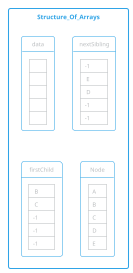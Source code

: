@startuml
scale 0.5
!theme cerulean-outline
package Structure_Of_Arrays <<Rectangle>> {
together {
object data {
|        |
|        |
|        |
|        |
|        |
}
object nextSibling {
| -1          |         
|  E          |         
|  D          |         
| -1          |         
| -1          |         
}
}
together {
object firstChild {
|  B         |
|  C         |
| -1         |
| -1         |
| -1         |
}
object Node {
| A     |
| B     |
| C     |
| D     |
| E     |
}
}
}
@enduml
